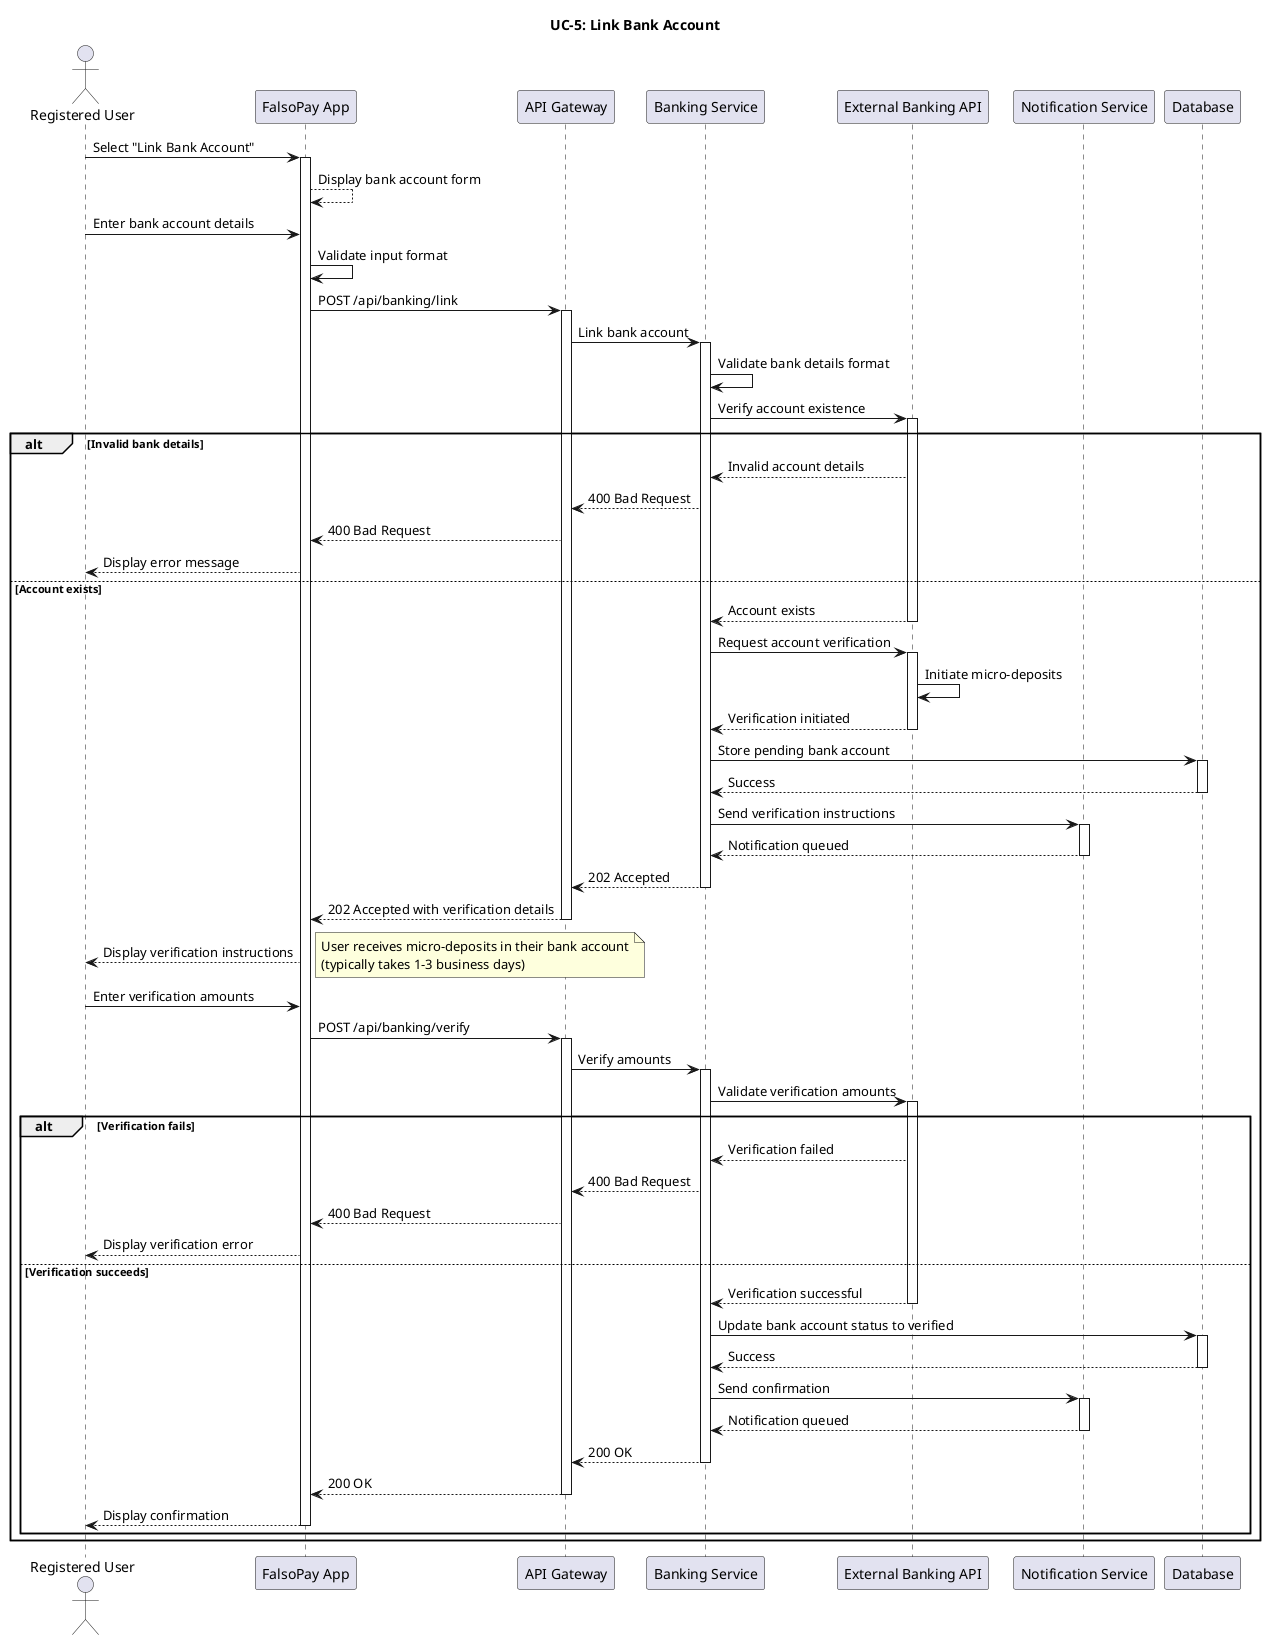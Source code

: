 @startuml UC5-LinkBankAccount

actor "Registered User" as User
participant "FalsoPay App" as App
participant "API Gateway" as Gateway
participant "Banking Service" as BankService
participant "External Banking API" as ExtBank
participant "Notification Service" as NotifService
participant "Database" as DB

title UC-5: Link Bank Account

User -> App: Select "Link Bank Account"
activate App

App --> App: Display bank account form
User -> App: Enter bank account details
App -> App: Validate input format

App -> Gateway: POST /api/banking/link
activate Gateway

Gateway -> BankService: Link bank account
activate BankService

BankService -> BankService: Validate bank details format
BankService -> ExtBank: Verify account existence
activate ExtBank

alt Invalid bank details
    ExtBank --> BankService: Invalid account details
    BankService --> Gateway: 400 Bad Request
    Gateway --> App: 400 Bad Request
    App --> User: Display error message
else Account exists
    ExtBank --> BankService: Account exists
    deactivate ExtBank
    
    BankService -> ExtBank: Request account verification
    activate ExtBank
    ExtBank -> ExtBank: Initiate micro-deposits
    ExtBank --> BankService: Verification initiated
    deactivate ExtBank
    
    BankService -> DB: Store pending bank account
    activate DB
    DB --> BankService: Success
    deactivate DB
    
    BankService -> NotifService: Send verification instructions
    activate NotifService
    NotifService --> BankService: Notification queued
    deactivate NotifService
    
    BankService --> Gateway: 202 Accepted
    deactivate BankService
    
    Gateway --> App: 202 Accepted with verification details
    deactivate Gateway
    
    App --> User: Display verification instructions
    
    note right
        User receives micro-deposits in their bank account
        (typically takes 1-3 business days)
    end note
    
    User -> App: Enter verification amounts
    
    
    App -> Gateway: POST /api/banking/verify
    activate Gateway
    
    Gateway -> BankService: Verify amounts
    activate BankService
    
    BankService -> ExtBank: Validate verification amounts
    activate ExtBank
    
    alt Verification fails
        ExtBank --> BankService: Verification failed
        BankService --> Gateway: 400 Bad Request
        Gateway --> App: 400 Bad Request
        App --> User: Display verification error
    else Verification succeeds
        ExtBank --> BankService: Verification successful
        deactivate ExtBank
        
        BankService -> DB: Update bank account status to verified
        activate DB
        DB --> BankService: Success
        deactivate DB
        
        BankService -> NotifService: Send confirmation
        activate NotifService
        NotifService --> BankService: Notification queued
        deactivate NotifService
        
        BankService --> Gateway: 200 OK
        deactivate BankService
        
        Gateway --> App: 200 OK
        deactivate Gateway
        
        App --> User: Display confirmation
        deactivate App
    end
end

@enduml 